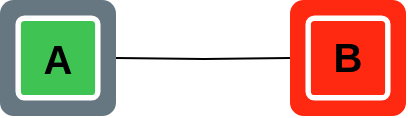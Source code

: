 <mxfile version="14.8.3" type="device"><diagram id="POaypOqXmafwgZ4JWRql" name="Page-1"><mxGraphModel dx="1251" dy="712" grid="1" gridSize="10" guides="1" tooltips="1" connect="1" arrows="1" fold="1" page="1" pageScale="1" pageWidth="1169" pageHeight="827" math="0" shadow="0"><root><mxCell id="0"/><mxCell id="1" parent="0"/><mxCell id="xZ2H2jeEViwGpmQWC_bz-1" value="" style="group" parent="1" vertex="1" connectable="0"><mxGeometry x="300" y="500" width="58" height="58" as="geometry"/></mxCell><mxCell id="xZ2H2jeEViwGpmQWC_bz-2" value="" style="shape=image;imageAspect=0;aspect=fixed;verticalLabelPosition=bottom;verticalAlign=top;image=data:image/svg+xml,PHN2ZyB4bWxucz0iaHR0cDovL3d3dy53My5vcmcvMjAwMC9zdmciIHdpZHRoPSIxMjgiIGhlaWdodD0iMTI4IiB2aWV3Qm94PSIwIDAgMTI4IDEyOCIgZmlsbD0ibm9uZSI+JiN4YTs8cmVjdCB3aWR0aD0iMTI4IiBoZWlnaHQ9IjEyOCIgcng9IjE1IiBmaWxsPSIjRkYyODExIi8+JiN4YTs8cmVjdCB4PSIyMC4wNjY3IiB5PSIyMC4wNjY3IiB3aWR0aD0iODcuODY2NyIgaGVpZ2h0PSI4Ny44NjY3IiByeD0iNyIgZmlsbD0iI0ZGMjgxMSIgc3Ryb2tlPSJ3aGl0ZSIgc3Ryb2tlLXdpZHRoPSI2Ii8+JiN4YTs8L3N2Zz4=;" parent="xZ2H2jeEViwGpmQWC_bz-1" vertex="1"><mxGeometry width="58" height="58" as="geometry"/></mxCell><mxCell id="xZ2H2jeEViwGpmQWC_bz-3" value="&lt;b&gt;&lt;font style=&quot;font-size: 20px&quot;&gt;B&lt;/font&gt;&lt;/b&gt;" style="text;html=1;strokeColor=none;fillColor=none;align=center;verticalAlign=middle;whiteSpace=wrap;rounded=0;" parent="xZ2H2jeEViwGpmQWC_bz-1" vertex="1"><mxGeometry x="9" y="18" width="40" height="20" as="geometry"/></mxCell><mxCell id="xZ2H2jeEViwGpmQWC_bz-7" style="edgeStyle=orthogonalEdgeStyle;rounded=0;orthogonalLoop=1;jettySize=auto;html=1;exitX=1;exitY=0.5;exitDx=0;exitDy=0;entryX=0;entryY=0.5;entryDx=0;entryDy=0;startArrow=none;startFill=0;endArrow=none;endFill=0;strokeWidth=1;" parent="1" target="xZ2H2jeEViwGpmQWC_bz-2" edge="1"><mxGeometry relative="1" as="geometry"><mxPoint x="213" y="529" as="sourcePoint"/></mxGeometry></mxCell><mxCell id="xZ2H2jeEViwGpmQWC_bz-8" value="" style="group" parent="1" vertex="1" connectable="0"><mxGeometry x="155" y="500" width="58" height="58" as="geometry"/></mxCell><mxCell id="xZ2H2jeEViwGpmQWC_bz-9" value="" style="shape=image;imageAspect=0;aspect=fixed;verticalLabelPosition=bottom;verticalAlign=top;image=data:image/svg+xml,PHN2ZyB4bWxucz0iaHR0cDovL3d3dy53My5vcmcvMjAwMC9zdmciIHdpZHRoPSIxMjgiIGhlaWdodD0iMTI4IiB2aWV3Qm94PSIwIDAgMTI4IDEyOCIgZmlsbD0ibm9uZSI+JiN4YTs8cmVjdCB3aWR0aD0iMTI4IiBoZWlnaHQ9IjEyOCIgcng9IjE1IiBmaWxsPSIjNjY3NzgyIi8+JiN4YTs8cmVjdCB4PSIyMC4wNjY3IiB5PSIyMC4wNjY3IiB3aWR0aD0iODcuODY2NyIgaGVpZ2h0PSI4Ny44NjY3IiByeD0iNyIgZmlsbD0iIzNGQzQ1NCIgc3Ryb2tlPSJ3aGl0ZSIgc3Ryb2tlLXdpZHRoPSI2Ii8+JiN4YTs8L3N2Zz4=;" parent="xZ2H2jeEViwGpmQWC_bz-8" vertex="1"><mxGeometry width="58" height="58" as="geometry"/></mxCell><mxCell id="xZ2H2jeEViwGpmQWC_bz-10" value="&lt;b&gt;&lt;font style=&quot;font-size: 20px&quot;&gt;A&lt;/font&gt;&lt;/b&gt;" style="text;html=1;strokeColor=none;fillColor=none;align=center;verticalAlign=middle;whiteSpace=wrap;rounded=0;" parent="xZ2H2jeEViwGpmQWC_bz-8" vertex="1"><mxGeometry x="9" y="19" width="40" height="20" as="geometry"/></mxCell></root></mxGraphModel></diagram></mxfile>